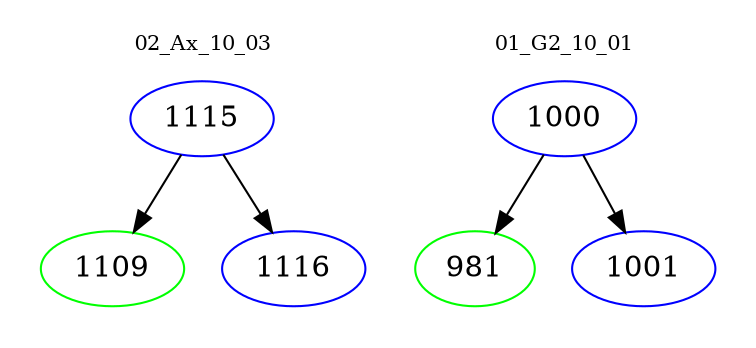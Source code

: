 digraph{
subgraph cluster_0 {
color = white
label = "02_Ax_10_03";
fontsize=10;
T0_1115 [label="1115", color="blue"]
T0_1115 -> T0_1109 [color="black"]
T0_1109 [label="1109", color="green"]
T0_1115 -> T0_1116 [color="black"]
T0_1116 [label="1116", color="blue"]
}
subgraph cluster_1 {
color = white
label = "01_G2_10_01";
fontsize=10;
T1_1000 [label="1000", color="blue"]
T1_1000 -> T1_981 [color="black"]
T1_981 [label="981", color="green"]
T1_1000 -> T1_1001 [color="black"]
T1_1001 [label="1001", color="blue"]
}
}
